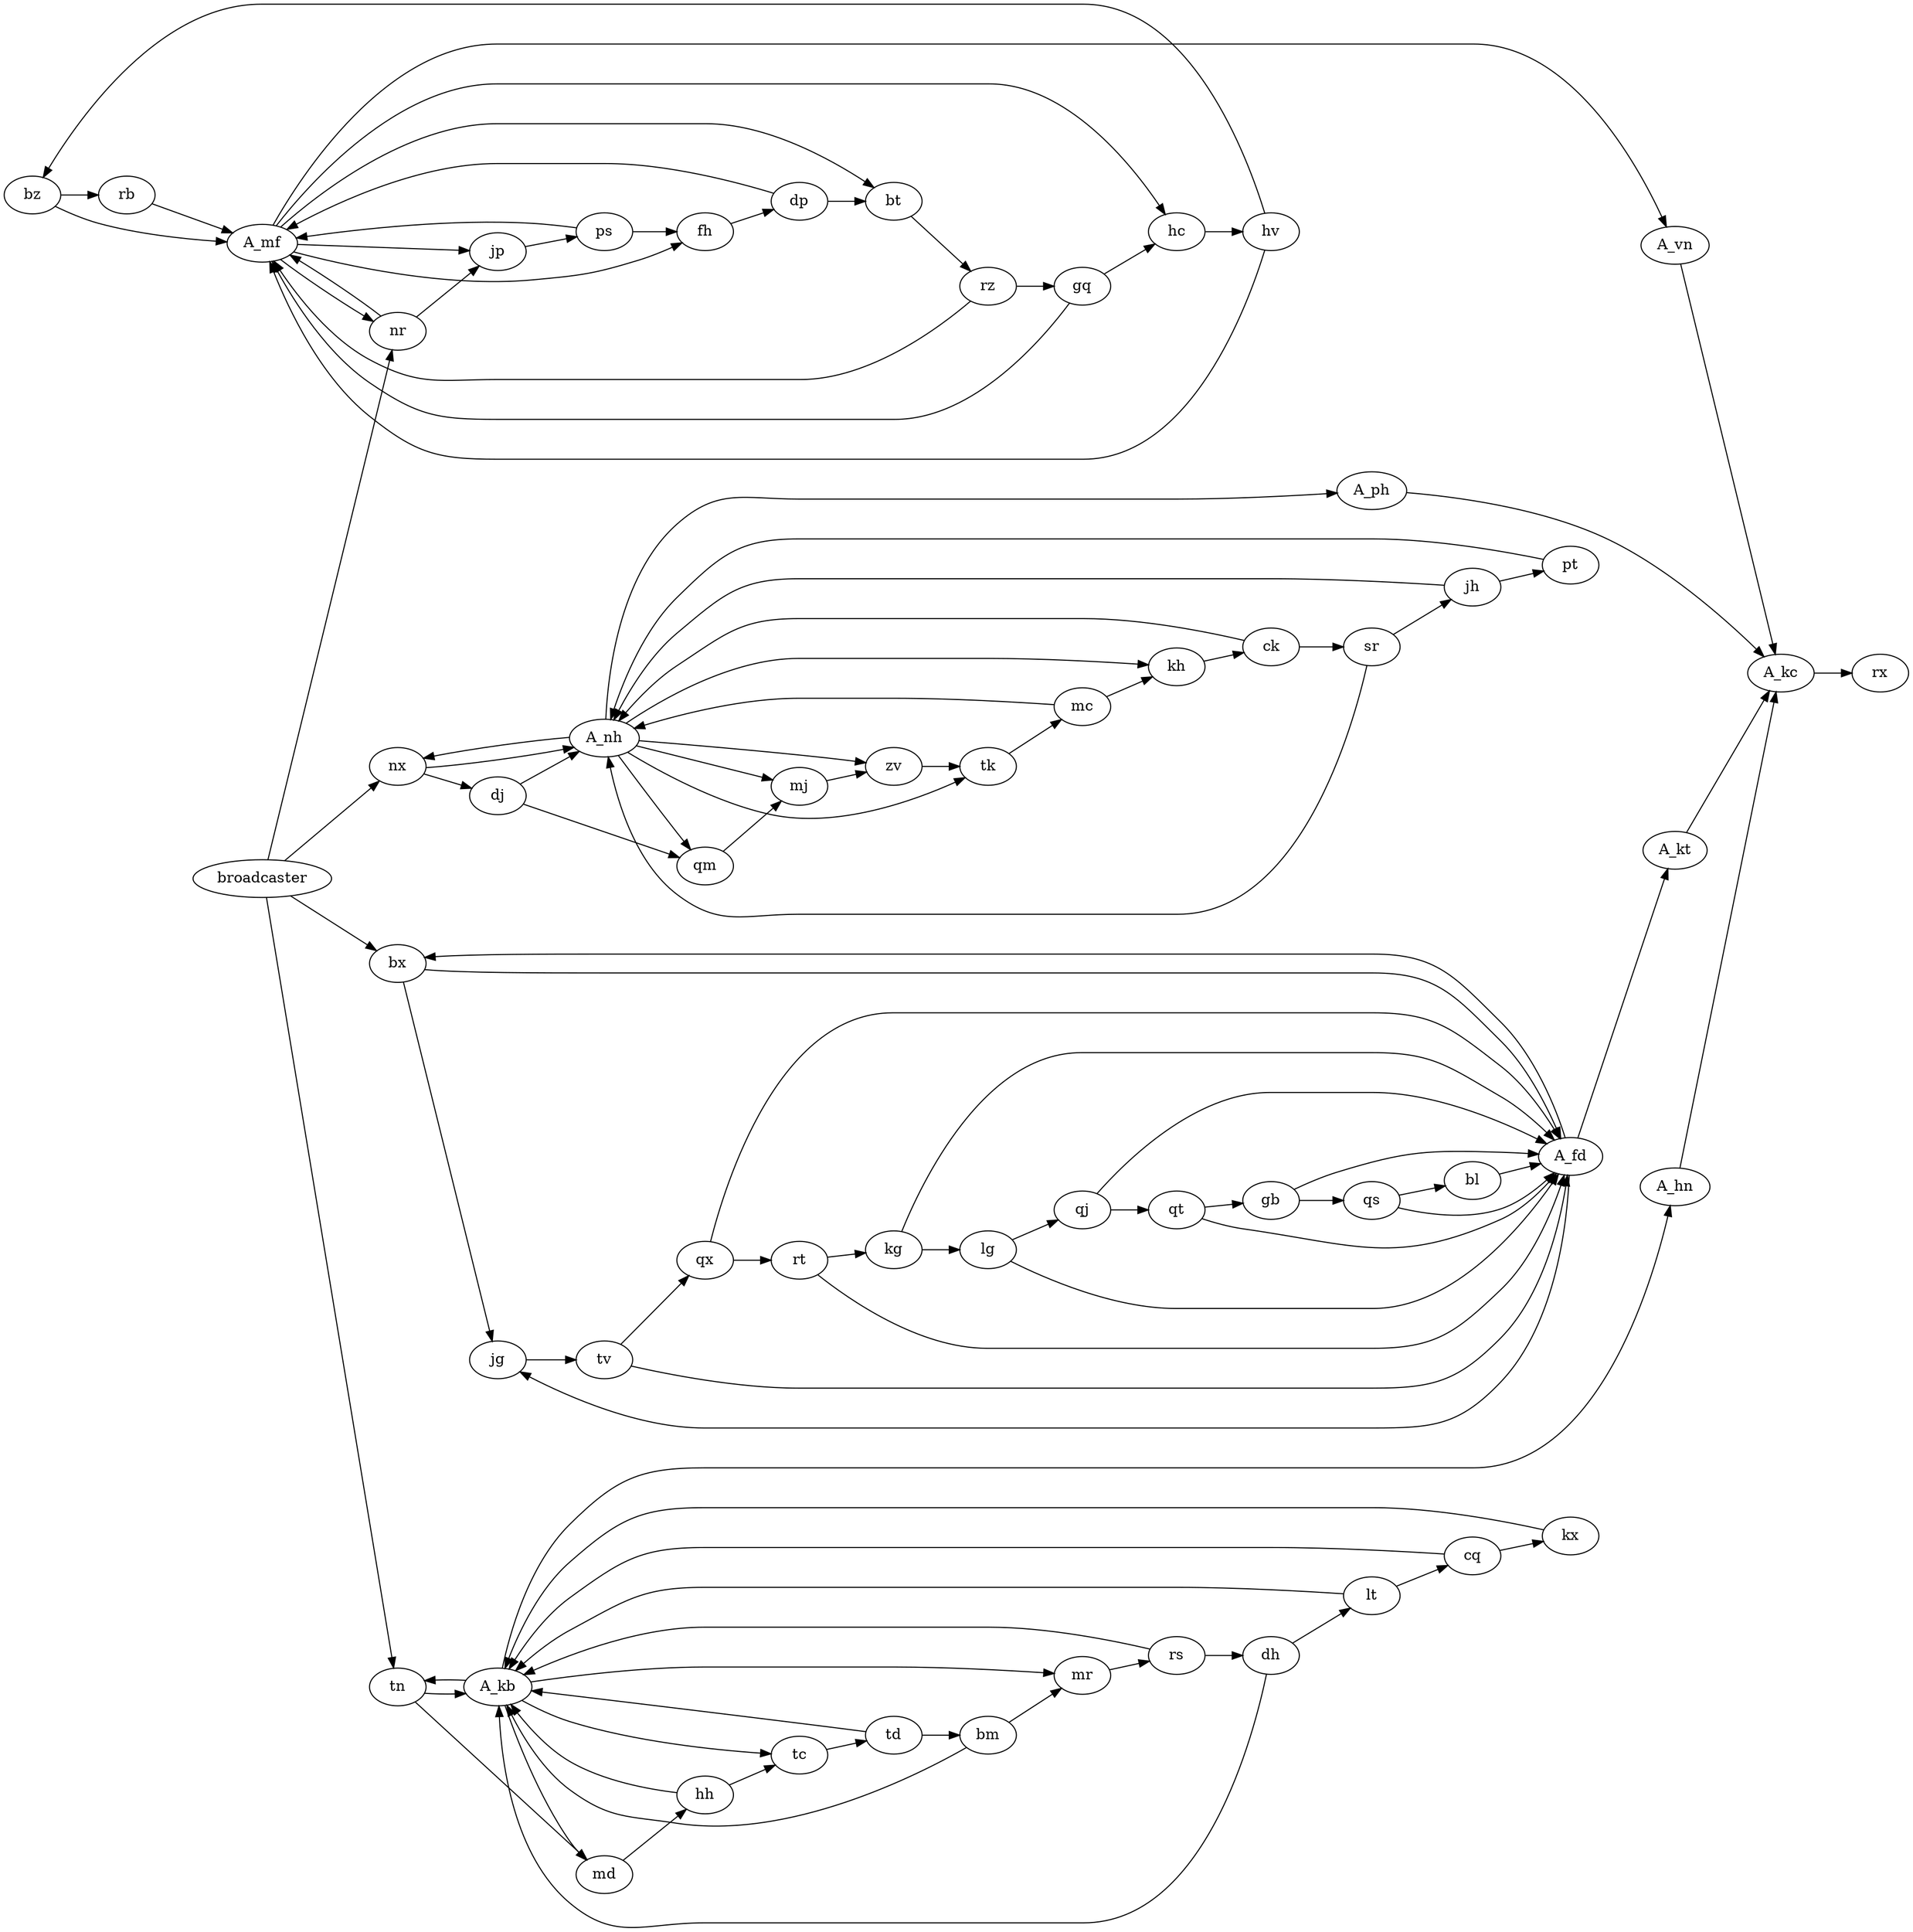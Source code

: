 digraph {
     rankdir="LR"
  bz  -> rb;
  bz  -> A_mf;
  tn  -> A_kb;
  tn  -> md;
  broadcaster  -> nr;
  broadcaster  -> tn;
  broadcaster  -> bx;
  broadcaster  -> nx;
  jp  -> ps;
  A_kc  -> rx;
  dh  -> A_kb;
  dh  -> lt;
  lt  -> cq;
  lt  -> A_kb;
  ps  -> A_mf;
  ps  -> fh;
  sr  -> A_nh;
  sr  -> jh;
  jg  -> tv;
  bx  -> A_fd;
  bx  -> jg;
  kg  -> A_fd;
  kg  -> lg;
  fh  -> dp;
  hv  -> A_mf;
  hv  -> bz;
  mj  -> zv;
  rz  -> gq;
  rz  -> A_mf;
  tc  -> td;
  bl  -> A_fd;
  lg  -> A_fd;
  lg  -> qj;
  gq  -> hc;
  gq  -> A_mf;
  kh  -> ck;
  td  -> A_kb;
  td  -> bm;
  cq  -> kx;
  cq  -> A_kb;
  zv  -> tk;
  A_nh  -> kh;
  A_nh  -> zv;
  A_nh  -> tk;
  A_nh  -> mj;
  A_nh  -> nx;
  A_nh  -> qm;
  A_nh  -> A_ph;
  tk  -> mc;
  nr  -> jp;
  nr  -> A_mf;
  bt  -> rz;
  dj  -> A_nh;
  dj  -> qm;
  qt  -> gb;
  qt  -> A_fd;
  rb  -> A_mf;
  A_ph  -> A_kc;
  dp  -> bt;
  dp  -> A_mf;
  A_kb  -> A_hn;
  A_kb  -> md;
  A_kb  -> tc;
  A_kb  -> tn;
  A_kb  -> mr;
  gb  -> A_fd;
  gb  -> qs;
  A_vn  -> A_kc;
  rt  -> kg;
  rt  -> A_fd;
  ck  -> A_nh;
  ck  -> sr;
  qx  -> rt;
  qx  -> A_fd;
  jh  -> pt;
  jh  -> A_nh;
  mr  -> rs;
  nx  -> A_nh;
  nx  -> dj;
  qm  -> mj;
  A_fd  -> bx;
  A_fd  -> A_kt;
  A_fd  -> jg;
  rs  -> A_kb;
  rs  -> dh;
  bm  -> A_kb;
  bm  -> mr;
  tv  -> qx;
  tv  -> A_fd;
  pt  -> A_nh;
  qj  -> qt;
  qj  -> A_fd;
  kx  -> A_kb;
  qs  -> bl;
  qs  -> A_fd;
  md  -> hh;
  hh  -> tc;
  hh  -> A_kb;
  mc  -> kh;
  mc  -> A_nh;
  hc  -> hv;
  A_kt  -> A_kc;
  A_mf  -> fh;
  A_mf  -> A_vn;
  A_mf  -> bt;
  A_mf  -> hc;
  A_mf  -> nr;
  A_mf  -> jp;
  A_hn  -> A_kc;
}
